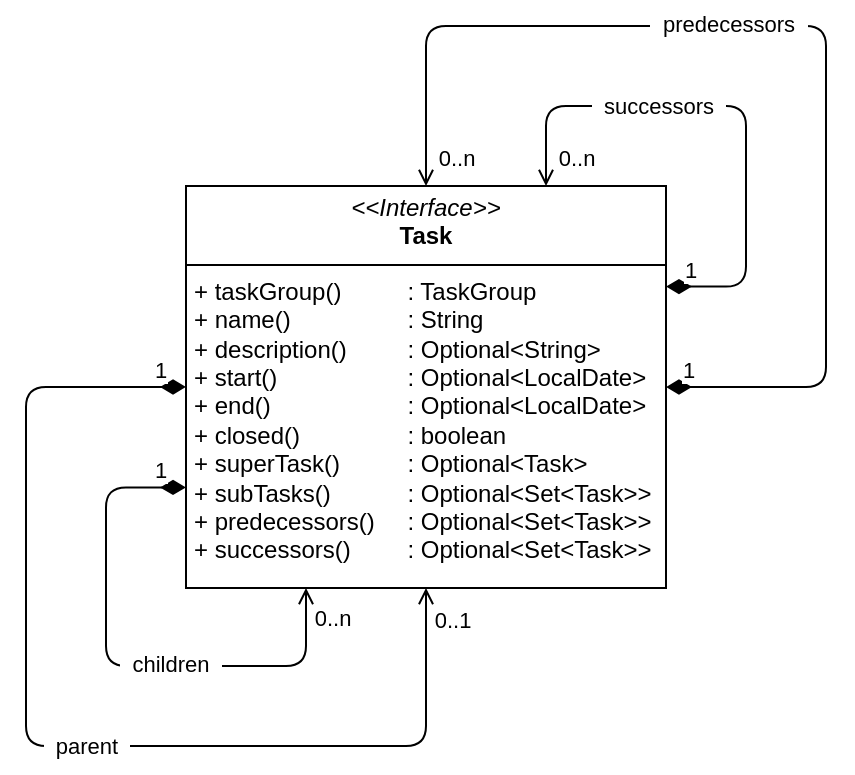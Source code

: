 <mxfile version="22.1.22" type="embed">
  <diagram name="Seite-1" id="jHkqVB11kq6veW1EHMd9">
    <mxGraphModel dx="1133" dy="769" grid="1" gridSize="10" guides="1" tooltips="1" connect="1" arrows="1" fold="1" page="1" pageScale="1" pageWidth="827" pageHeight="1169" math="0" shadow="0">
      <root>
        <mxCell id="0" />
        <mxCell id="1" parent="0" />
        <mxCell id="PPlxSy5I8zgeBUS9igca-20" value="&lt;p style=&quot;margin:0px;margin-top:4px;text-align:center;&quot;&gt;&lt;i&gt;&amp;lt;&amp;lt;Interface&amp;gt;&amp;gt;&lt;/i&gt;&lt;br&gt;&lt;b&gt;Task&lt;/b&gt;&lt;/p&gt;&lt;hr size=&quot;1&quot; style=&quot;border-style:solid;&quot;&gt;&lt;p style=&quot;margin:0px;margin-left:4px;&quot;&gt;+ taskGroup()&lt;span style=&quot;white-space: pre;&quot;&gt;&#x9;&lt;span style=&quot;white-space: pre;&quot;&gt;&#x9;&lt;/span&gt;&lt;/span&gt;: TaskGroup&lt;br&gt;+ name() &lt;span style=&quot;white-space: pre;&quot;&gt;&#x9;&lt;span style=&quot;white-space: pre;&quot;&gt;&#x9;&lt;/span&gt;&lt;/span&gt;: String&lt;/p&gt;&lt;p style=&quot;margin:0px;margin-left:4px;&quot;&gt;+ description() &lt;span style=&quot;white-space: pre;&quot;&gt;&#x9;&lt;/span&gt;: Optional&amp;lt;String&amp;gt;&lt;/p&gt;&lt;p style=&quot;margin: 0px 0px 0px 4px;&quot;&gt;+ start() &lt;span style=&quot;white-space: pre;&quot;&gt;&#x9;&lt;span style=&quot;white-space: pre;&quot;&gt;&#x9;&lt;/span&gt;&lt;/span&gt;&lt;span style=&quot;white-space: pre;&quot;&gt;&#x9;&lt;/span&gt;: Optional&amp;lt;LocalDate&amp;gt;&lt;/p&gt;&lt;p style=&quot;margin: 0px 0px 0px 4px;&quot;&gt;+ end()&lt;span style=&quot;white-space: pre;&quot;&gt;&#x9;&lt;/span&gt;&amp;nbsp;&lt;span style=&quot;white-space: pre;&quot;&gt;&#x9;&lt;/span&gt;&lt;span style=&quot;white-space: pre;&quot;&gt;&#x9;&lt;/span&gt;: Optional&amp;lt;LocalDate&amp;gt;&lt;/p&gt;&lt;p style=&quot;margin: 0px 0px 0px 4px;&quot;&gt;+ closed()&amp;nbsp;&lt;span style=&quot;white-space: pre;&quot;&gt;&#x9;&lt;span style=&quot;white-space: pre;&quot;&gt;&#x9;&lt;/span&gt;&lt;/span&gt;: boolean&lt;/p&gt;&lt;p style=&quot;margin: 0px 0px 0px 4px;&quot;&gt;+ superTask()&lt;span style=&quot;white-space: pre;&quot;&gt;&#x9;&lt;/span&gt;&amp;nbsp;&lt;span style=&quot;white-space: pre;&quot;&gt;&#x9;&lt;/span&gt;: Optional&amp;lt;Task&amp;gt;&lt;/p&gt;&lt;p style=&quot;margin: 0px 0px 0px 4px;&quot;&gt;+ subTasks()&amp;nbsp;&lt;span style=&quot;white-space: pre;&quot;&gt;&#x9;&lt;span style=&quot;white-space: pre;&quot;&gt;&#x9;&lt;/span&gt;&lt;/span&gt;: Optional&amp;lt;Set&amp;lt;Task&amp;gt;&amp;gt;&lt;/p&gt;&lt;p style=&quot;margin: 0px 0px 0px 4px;&quot;&gt;+ predecessors()&lt;span style=&quot;white-space: pre;&quot;&gt;&#x9;&lt;/span&gt;: Optional&amp;lt;Set&amp;lt;Task&amp;gt;&amp;gt;&lt;/p&gt;&lt;p style=&quot;margin: 0px 0px 0px 4px;&quot;&gt;+ successors()&lt;span style=&quot;white-space: pre;&quot;&gt;&#x9;&lt;/span&gt;: Optional&amp;lt;Set&amp;lt;Task&amp;gt;&amp;gt;&lt;/p&gt;&lt;p style=&quot;margin: 0px 0px 0px 4px;&quot;&gt;&lt;br&gt;&lt;/p&gt;" style="verticalAlign=top;align=left;overflow=fill;html=1;whiteSpace=wrap;" parent="1" vertex="1">
          <mxGeometry x="-520" y="120" width="240" height="201" as="geometry" />
        </mxCell>
        <mxCell id="OALEZ8ksF3Y6qfeZfwSH-23" value="" style="startArrow=diamondThin;endArrow=open;startSize=10;html=1;rounded=1;edgeStyle=orthogonalEdgeStyle;curved=0;entryX=0.5;entryY=1;entryDx=0;entryDy=0;exitX=0;exitY=0.5;exitDx=0;exitDy=0;" parent="1" source="PPlxSy5I8zgeBUS9igca-20" target="PPlxSy5I8zgeBUS9igca-20" edge="1">
          <mxGeometry width="50" height="50" relative="1" as="geometry">
            <mxPoint x="-510" y="260" as="sourcePoint" />
            <mxPoint x="-440" y="330" as="targetPoint" />
            <Array as="points">
              <mxPoint x="-600" y="221" />
              <mxPoint x="-600" y="400" />
              <mxPoint x="-400" y="400" />
            </Array>
          </mxGeometry>
        </mxCell>
        <mxCell id="OALEZ8ksF3Y6qfeZfwSH-25" value="&amp;nbsp; parent&amp;nbsp;&amp;nbsp;" style="edgeLabel;html=1;align=center;verticalAlign=middle;resizable=0;points=[];" parent="OALEZ8ksF3Y6qfeZfwSH-23" vertex="1" connectable="0">
          <mxGeometry x="-0.484" relative="1" as="geometry">
            <mxPoint x="30" y="120" as="offset" />
          </mxGeometry>
        </mxCell>
        <mxCell id="OALEZ8ksF3Y6qfeZfwSH-27" value="1" style="edgeLabel;html=1;align=center;verticalAlign=middle;resizable=0;points=[];" parent="OALEZ8ksF3Y6qfeZfwSH-23" vertex="1" connectable="0">
          <mxGeometry x="-0.975" relative="1" as="geometry">
            <mxPoint x="-7" y="-9" as="offset" />
          </mxGeometry>
        </mxCell>
        <mxCell id="OALEZ8ksF3Y6qfeZfwSH-28" value="0&lt;span style=&quot;background-color: light-dark(#ffffff, var(--ge-dark-color, #121212)); color: light-dark(rgb(0, 0, 0), rgb(255, 255, 255));&quot;&gt;..1&lt;/span&gt;" style="edgeLabel;html=1;align=center;verticalAlign=middle;resizable=0;points=[];" parent="OALEZ8ksF3Y6qfeZfwSH-23" vertex="1" connectable="0">
          <mxGeometry x="0.978" y="1" relative="1" as="geometry">
            <mxPoint x="14" y="10" as="offset" />
          </mxGeometry>
        </mxCell>
        <mxCell id="OALEZ8ksF3Y6qfeZfwSH-30" value="" style="startArrow=diamondThin;endArrow=open;startSize=10;html=1;rounded=1;edgeStyle=orthogonalEdgeStyle;curved=0;entryX=0.25;entryY=1;entryDx=0;entryDy=0;exitX=0;exitY=0.75;exitDx=0;exitDy=0;" parent="1" source="PPlxSy5I8zgeBUS9igca-20" target="PPlxSy5I8zgeBUS9igca-20" edge="1">
          <mxGeometry width="50" height="50" relative="1" as="geometry">
            <mxPoint x="-500" y="270.75" as="sourcePoint" />
            <mxPoint x="-437.5" y="321" as="targetPoint" />
            <Array as="points">
              <mxPoint x="-560" y="271" />
              <mxPoint x="-560" y="360" />
              <mxPoint x="-460" y="360" />
            </Array>
          </mxGeometry>
        </mxCell>
        <mxCell id="OALEZ8ksF3Y6qfeZfwSH-31" value="&amp;nbsp; children&amp;nbsp;&amp;nbsp;" style="edgeLabel;html=1;align=center;verticalAlign=middle;resizable=0;points=[];" parent="OALEZ8ksF3Y6qfeZfwSH-30" vertex="1" connectable="0">
          <mxGeometry x="-0.484" relative="1" as="geometry">
            <mxPoint x="32" y="59" as="offset" />
          </mxGeometry>
        </mxCell>
        <mxCell id="OALEZ8ksF3Y6qfeZfwSH-32" value="1" style="edgeLabel;html=1;align=center;verticalAlign=middle;resizable=0;points=[];" parent="OALEZ8ksF3Y6qfeZfwSH-30" vertex="1" connectable="0">
          <mxGeometry x="-0.975" relative="1" as="geometry">
            <mxPoint x="-10" y="-9" as="offset" />
          </mxGeometry>
        </mxCell>
        <mxCell id="OALEZ8ksF3Y6qfeZfwSH-33" value="0&lt;span style=&quot;background-color: light-dark(#ffffff, var(--ge-dark-color, #121212)); color: light-dark(rgb(0, 0, 0), rgb(255, 255, 255));&quot;&gt;..n&lt;/span&gt;" style="edgeLabel;html=1;align=center;verticalAlign=middle;resizable=0;points=[];" parent="OALEZ8ksF3Y6qfeZfwSH-30" vertex="1" connectable="0">
          <mxGeometry x="0.978" y="1" relative="1" as="geometry">
            <mxPoint x="14" y="12" as="offset" />
          </mxGeometry>
        </mxCell>
        <mxCell id="OALEZ8ksF3Y6qfeZfwSH-34" value="" style="startArrow=diamondThin;endArrow=open;startSize=10;html=1;rounded=1;edgeStyle=orthogonalEdgeStyle;curved=0;entryX=0.5;entryY=0;entryDx=0;entryDy=0;exitX=1;exitY=0.5;exitDx=0;exitDy=0;" parent="1" source="PPlxSy5I8zgeBUS9igca-20" target="PPlxSy5I8zgeBUS9igca-20" edge="1">
          <mxGeometry width="50" height="50" relative="1" as="geometry">
            <mxPoint x="-500" y="240" as="sourcePoint" />
            <mxPoint x="-360" y="340" as="targetPoint" />
            <Array as="points">
              <mxPoint x="-200" y="221" />
              <mxPoint x="-200" y="40" />
              <mxPoint x="-400" y="40" />
            </Array>
          </mxGeometry>
        </mxCell>
        <mxCell id="OALEZ8ksF3Y6qfeZfwSH-35" value="&amp;nbsp; predecessors&amp;nbsp;&amp;nbsp;" style="edgeLabel;html=1;align=center;verticalAlign=middle;resizable=0;points=[];" parent="OALEZ8ksF3Y6qfeZfwSH-34" vertex="1" connectable="0">
          <mxGeometry x="-0.484" relative="1" as="geometry">
            <mxPoint x="-49" y="-122" as="offset" />
          </mxGeometry>
        </mxCell>
        <mxCell id="OALEZ8ksF3Y6qfeZfwSH-36" value="1" style="edgeLabel;html=1;align=center;verticalAlign=middle;resizable=0;points=[];" parent="OALEZ8ksF3Y6qfeZfwSH-34" vertex="1" connectable="0">
          <mxGeometry x="-0.975" relative="1" as="geometry">
            <mxPoint x="4" y="-9" as="offset" />
          </mxGeometry>
        </mxCell>
        <mxCell id="OALEZ8ksF3Y6qfeZfwSH-37" value="0&lt;span style=&quot;background-color: light-dark(#ffffff, var(--ge-dark-color, #121212)); color: light-dark(rgb(0, 0, 0), rgb(255, 255, 255));&quot;&gt;..n&lt;/span&gt;" style="edgeLabel;html=1;align=center;verticalAlign=middle;resizable=0;points=[];" parent="OALEZ8ksF3Y6qfeZfwSH-34" vertex="1" connectable="0">
          <mxGeometry x="0.978" y="1" relative="1" as="geometry">
            <mxPoint x="14" y="-8" as="offset" />
          </mxGeometry>
        </mxCell>
        <mxCell id="OALEZ8ksF3Y6qfeZfwSH-38" value="" style="startArrow=diamondThin;endArrow=open;startSize=10;html=1;rounded=1;edgeStyle=orthogonalEdgeStyle;curved=0;entryX=0.75;entryY=0;entryDx=0;entryDy=0;exitX=1;exitY=0.25;exitDx=0;exitDy=0;" parent="1" source="PPlxSy5I8zgeBUS9igca-20" target="PPlxSy5I8zgeBUS9igca-20" edge="1">
          <mxGeometry width="50" height="50" relative="1" as="geometry">
            <mxPoint x="-270" y="231" as="sourcePoint" />
            <mxPoint x="-390" y="130" as="targetPoint" />
            <Array as="points">
              <mxPoint x="-240" y="170" />
              <mxPoint x="-240" y="80" />
              <mxPoint x="-340" y="80" />
            </Array>
          </mxGeometry>
        </mxCell>
        <mxCell id="OALEZ8ksF3Y6qfeZfwSH-39" value="&amp;nbsp; successors&amp;nbsp;&amp;nbsp;" style="edgeLabel;html=1;align=center;verticalAlign=middle;resizable=0;points=[];" parent="OALEZ8ksF3Y6qfeZfwSH-38" vertex="1" connectable="0">
          <mxGeometry x="-0.484" relative="1" as="geometry">
            <mxPoint x="-44" y="-61" as="offset" />
          </mxGeometry>
        </mxCell>
        <mxCell id="OALEZ8ksF3Y6qfeZfwSH-40" value="1" style="edgeLabel;html=1;align=center;verticalAlign=middle;resizable=0;points=[];" parent="OALEZ8ksF3Y6qfeZfwSH-38" vertex="1" connectable="0">
          <mxGeometry x="-0.975" relative="1" as="geometry">
            <mxPoint x="8" y="-9" as="offset" />
          </mxGeometry>
        </mxCell>
        <mxCell id="OALEZ8ksF3Y6qfeZfwSH-41" value="0&lt;span style=&quot;background-color: light-dark(#ffffff, var(--ge-dark-color, #121212)); color: light-dark(rgb(0, 0, 0), rgb(255, 255, 255));&quot;&gt;..n&lt;/span&gt;" style="edgeLabel;html=1;align=center;verticalAlign=middle;resizable=0;points=[];" parent="OALEZ8ksF3Y6qfeZfwSH-38" vertex="1" connectable="0">
          <mxGeometry x="0.978" y="1" relative="1" as="geometry">
            <mxPoint x="14" y="-11" as="offset" />
          </mxGeometry>
        </mxCell>
      </root>
    </mxGraphModel>
  </diagram>
</mxfile>
